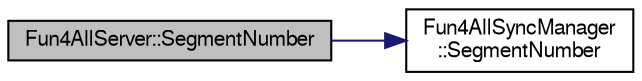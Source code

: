 digraph "Fun4AllServer::SegmentNumber"
{
  bgcolor="transparent";
  edge [fontname="FreeSans",fontsize="10",labelfontname="FreeSans",labelfontsize="10"];
  node [fontname="FreeSans",fontsize="10",shape=record];
  rankdir="LR";
  Node1 [label="Fun4AllServer::SegmentNumber",height=0.2,width=0.4,color="black", fillcolor="grey75", style="filled" fontcolor="black"];
  Node1 -> Node2 [color="midnightblue",fontsize="10",style="solid",fontname="FreeSans"];
  Node2 [label="Fun4AllSyncManager\l::SegmentNumber",height=0.2,width=0.4,color="black",URL="$dd/ded/classFun4AllSyncManager.html#a93aacc6fad1df130cc850ae8c6449b7f"];
}

